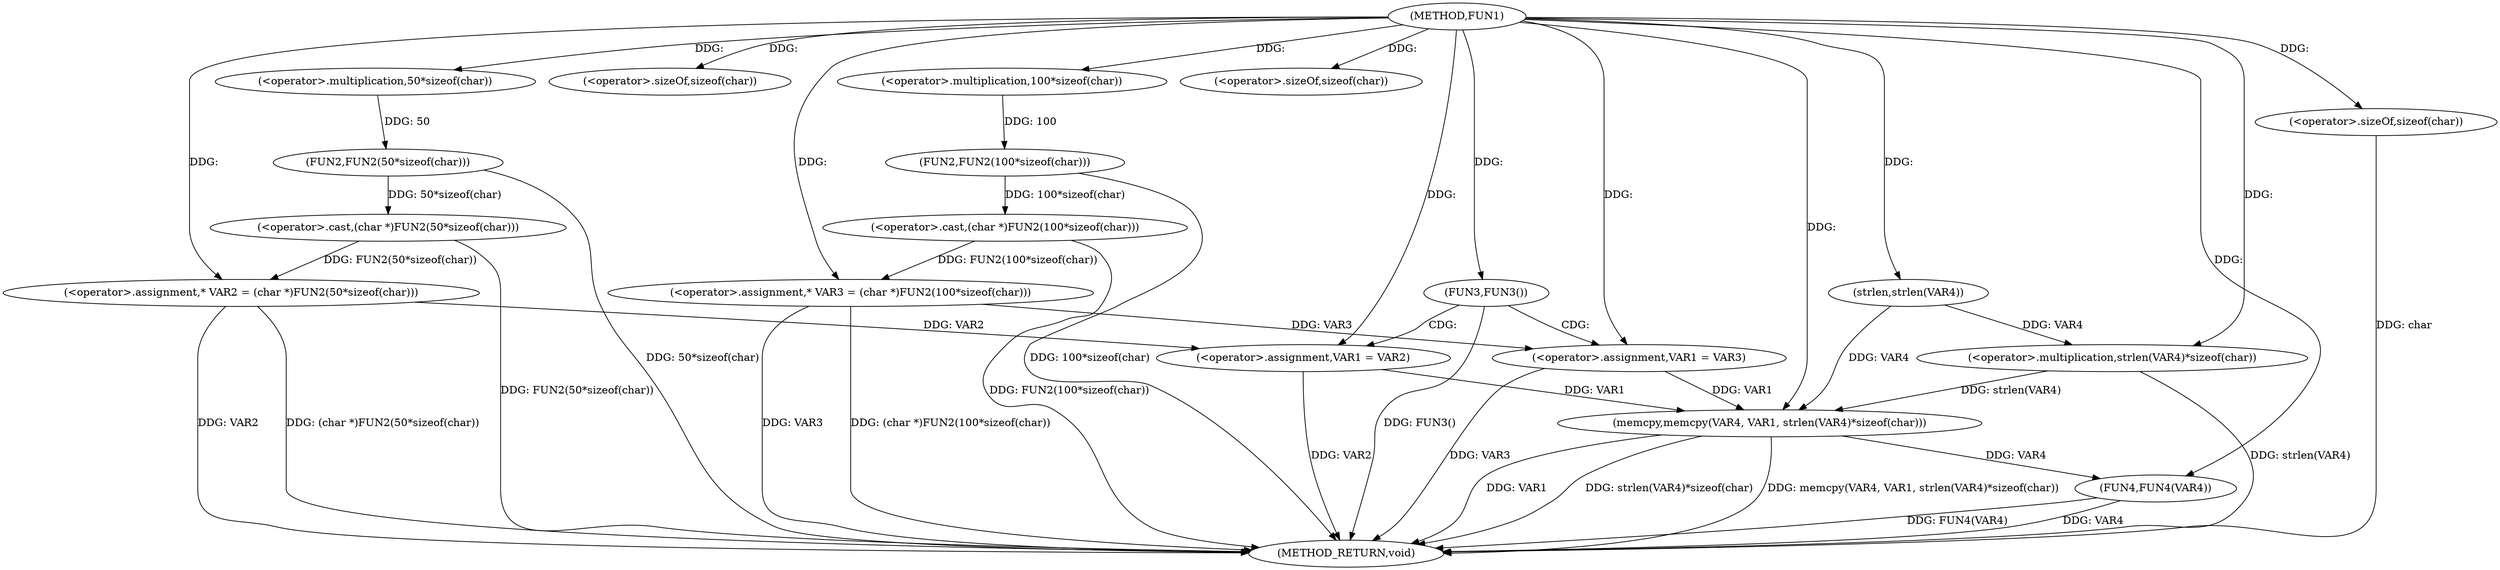 digraph FUN1 {  
"1000100" [label = "(METHOD,FUN1)" ]
"1000146" [label = "(METHOD_RETURN,void)" ]
"1000104" [label = "(<operator>.assignment,* VAR2 = (char *)FUN2(50*sizeof(char)))" ]
"1000106" [label = "(<operator>.cast,(char *)FUN2(50*sizeof(char)))" ]
"1000108" [label = "(FUN2,FUN2(50*sizeof(char)))" ]
"1000109" [label = "(<operator>.multiplication,50*sizeof(char))" ]
"1000111" [label = "(<operator>.sizeOf,sizeof(char))" ]
"1000114" [label = "(<operator>.assignment,* VAR3 = (char *)FUN2(100*sizeof(char)))" ]
"1000116" [label = "(<operator>.cast,(char *)FUN2(100*sizeof(char)))" ]
"1000118" [label = "(FUN2,FUN2(100*sizeof(char)))" ]
"1000119" [label = "(<operator>.multiplication,100*sizeof(char))" ]
"1000121" [label = "(<operator>.sizeOf,sizeof(char))" ]
"1000124" [label = "(FUN3,FUN3())" ]
"1000126" [label = "(<operator>.assignment,VAR1 = VAR2)" ]
"1000131" [label = "(<operator>.assignment,VAR1 = VAR3)" ]
"1000136" [label = "(memcpy,memcpy(VAR4, VAR1, strlen(VAR4)*sizeof(char)))" ]
"1000139" [label = "(<operator>.multiplication,strlen(VAR4)*sizeof(char))" ]
"1000140" [label = "(strlen,strlen(VAR4))" ]
"1000142" [label = "(<operator>.sizeOf,sizeof(char))" ]
"1000144" [label = "(FUN4,FUN4(VAR4))" ]
  "1000106" -> "1000146"  [ label = "DDG: FUN2(50*sizeof(char))"] 
  "1000104" -> "1000146"  [ label = "DDG: VAR2"] 
  "1000136" -> "1000146"  [ label = "DDG: strlen(VAR4)*sizeof(char)"] 
  "1000139" -> "1000146"  [ label = "DDG: strlen(VAR4)"] 
  "1000144" -> "1000146"  [ label = "DDG: FUN4(VAR4)"] 
  "1000114" -> "1000146"  [ label = "DDG: VAR3"] 
  "1000116" -> "1000146"  [ label = "DDG: FUN2(100*sizeof(char))"] 
  "1000131" -> "1000146"  [ label = "DDG: VAR3"] 
  "1000118" -> "1000146"  [ label = "DDG: 100*sizeof(char)"] 
  "1000114" -> "1000146"  [ label = "DDG: (char *)FUN2(100*sizeof(char))"] 
  "1000142" -> "1000146"  [ label = "DDG: char"] 
  "1000136" -> "1000146"  [ label = "DDG: memcpy(VAR4, VAR1, strlen(VAR4)*sizeof(char))"] 
  "1000144" -> "1000146"  [ label = "DDG: VAR4"] 
  "1000126" -> "1000146"  [ label = "DDG: VAR2"] 
  "1000136" -> "1000146"  [ label = "DDG: VAR1"] 
  "1000104" -> "1000146"  [ label = "DDG: (char *)FUN2(50*sizeof(char))"] 
  "1000108" -> "1000146"  [ label = "DDG: 50*sizeof(char)"] 
  "1000124" -> "1000146"  [ label = "DDG: FUN3()"] 
  "1000106" -> "1000104"  [ label = "DDG: FUN2(50*sizeof(char))"] 
  "1000100" -> "1000104"  [ label = "DDG: "] 
  "1000108" -> "1000106"  [ label = "DDG: 50*sizeof(char)"] 
  "1000109" -> "1000108"  [ label = "DDG: 50"] 
  "1000100" -> "1000109"  [ label = "DDG: "] 
  "1000100" -> "1000111"  [ label = "DDG: "] 
  "1000116" -> "1000114"  [ label = "DDG: FUN2(100*sizeof(char))"] 
  "1000100" -> "1000114"  [ label = "DDG: "] 
  "1000118" -> "1000116"  [ label = "DDG: 100*sizeof(char)"] 
  "1000119" -> "1000118"  [ label = "DDG: 100"] 
  "1000100" -> "1000119"  [ label = "DDG: "] 
  "1000100" -> "1000121"  [ label = "DDG: "] 
  "1000100" -> "1000124"  [ label = "DDG: "] 
  "1000104" -> "1000126"  [ label = "DDG: VAR2"] 
  "1000100" -> "1000126"  [ label = "DDG: "] 
  "1000114" -> "1000131"  [ label = "DDG: VAR3"] 
  "1000100" -> "1000131"  [ label = "DDG: "] 
  "1000140" -> "1000136"  [ label = "DDG: VAR4"] 
  "1000100" -> "1000136"  [ label = "DDG: "] 
  "1000131" -> "1000136"  [ label = "DDG: VAR1"] 
  "1000126" -> "1000136"  [ label = "DDG: VAR1"] 
  "1000139" -> "1000136"  [ label = "DDG: strlen(VAR4)"] 
  "1000140" -> "1000139"  [ label = "DDG: VAR4"] 
  "1000100" -> "1000140"  [ label = "DDG: "] 
  "1000100" -> "1000139"  [ label = "DDG: "] 
  "1000100" -> "1000142"  [ label = "DDG: "] 
  "1000136" -> "1000144"  [ label = "DDG: VAR4"] 
  "1000100" -> "1000144"  [ label = "DDG: "] 
  "1000124" -> "1000131"  [ label = "CDG: "] 
  "1000124" -> "1000126"  [ label = "CDG: "] 
}
